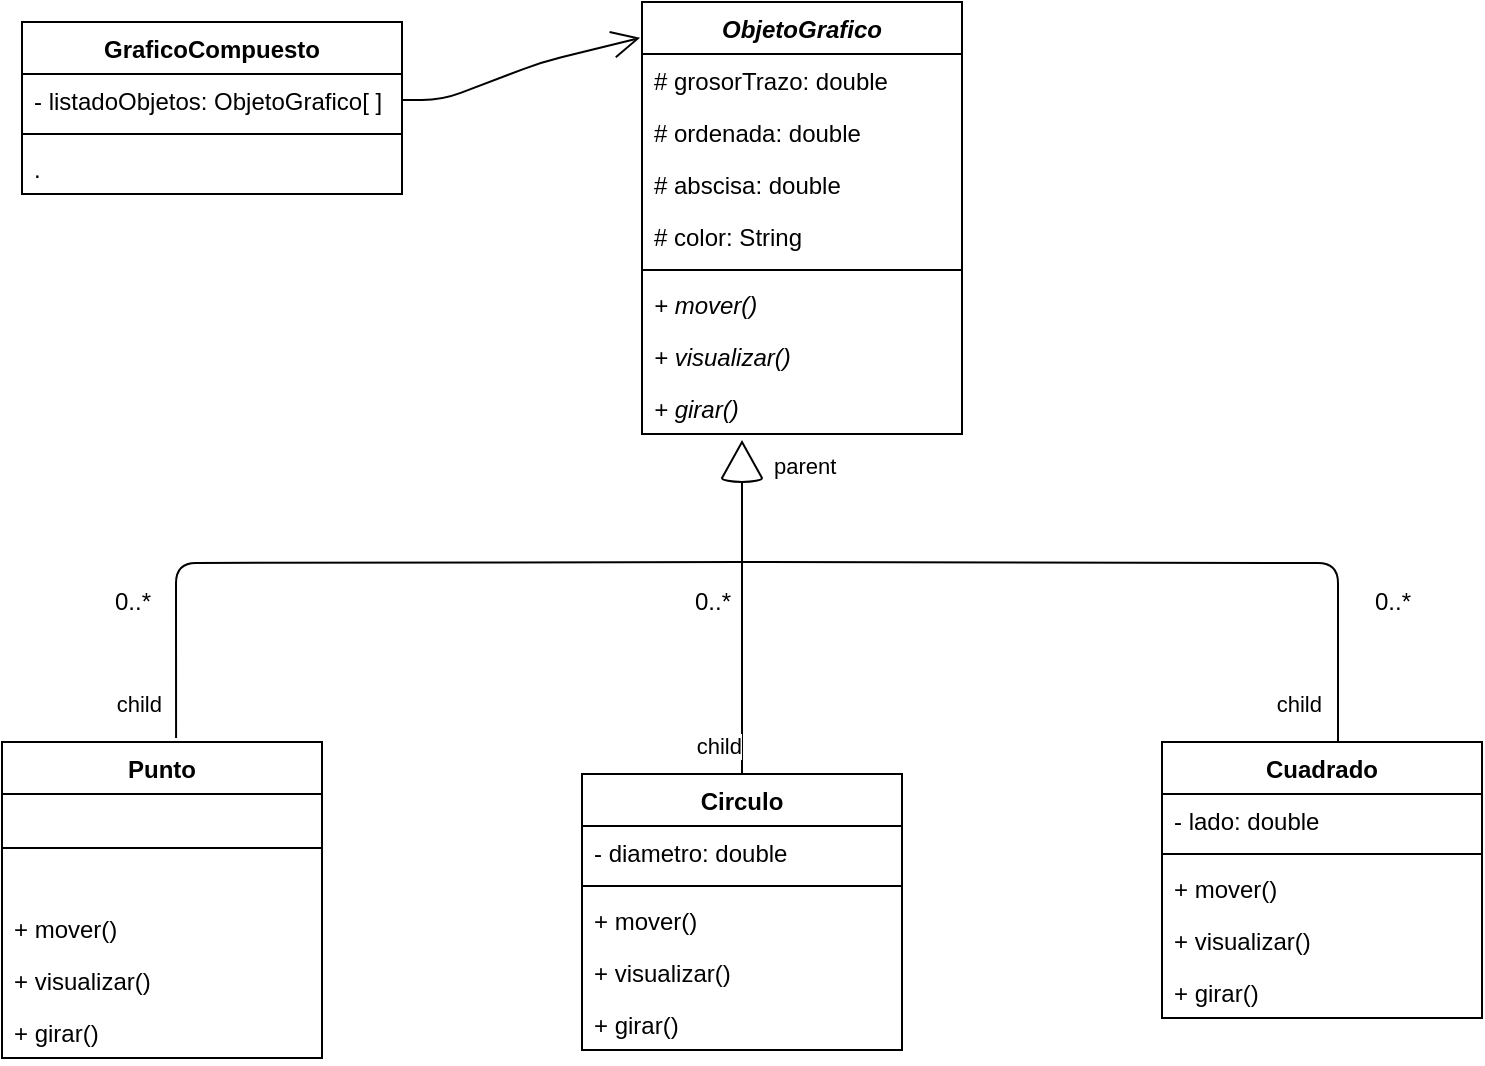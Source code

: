 <mxfile version="13.10.0" type="embed">
    <diagram id="NmHfYKVnpVAmySWXuaoD" name="Page-1">
        <mxGraphModel dx="894" dy="664" grid="1" gridSize="10" guides="1" tooltips="1" connect="1" arrows="1" fold="1" page="1" pageScale="1" pageWidth="827" pageHeight="1169" math="0" shadow="0">
            <root>
                <mxCell id="0"/>
                <mxCell id="1" parent="0"/>
                <mxCell id="2" value="ObjetoGrafico" style="swimlane;fontStyle=3;align=center;verticalAlign=top;childLayout=stackLayout;horizontal=1;startSize=26;horizontalStack=0;resizeParent=1;resizeParentMax=0;resizeLast=0;collapsible=1;marginBottom=0;" parent="1" vertex="1">
                    <mxGeometry x="350" y="130" width="160" height="216" as="geometry"/>
                </mxCell>
                <mxCell id="3" value="# grosorTrazo: double" style="text;strokeColor=none;fillColor=none;align=left;verticalAlign=top;spacingLeft=4;spacingRight=4;overflow=hidden;rotatable=0;points=[[0,0.5],[1,0.5]];portConstraint=eastwest;" parent="2" vertex="1">
                    <mxGeometry y="26" width="160" height="26" as="geometry"/>
                </mxCell>
                <mxCell id="7" value="# ordenada: double" style="text;strokeColor=none;fillColor=none;align=left;verticalAlign=top;spacingLeft=4;spacingRight=4;overflow=hidden;rotatable=0;points=[[0,0.5],[1,0.5]];portConstraint=eastwest;" parent="2" vertex="1">
                    <mxGeometry y="52" width="160" height="26" as="geometry"/>
                </mxCell>
                <mxCell id="8" value="# abscisa: double" style="text;strokeColor=none;fillColor=none;align=left;verticalAlign=top;spacingLeft=4;spacingRight=4;overflow=hidden;rotatable=0;points=[[0,0.5],[1,0.5]];portConstraint=eastwest;" parent="2" vertex="1">
                    <mxGeometry y="78" width="160" height="26" as="geometry"/>
                </mxCell>
                <mxCell id="9" value="# color: String" style="text;strokeColor=none;fillColor=none;align=left;verticalAlign=top;spacingLeft=4;spacingRight=4;overflow=hidden;rotatable=0;points=[[0,0.5],[1,0.5]];portConstraint=eastwest;" parent="2" vertex="1">
                    <mxGeometry y="104" width="160" height="26" as="geometry"/>
                </mxCell>
                <mxCell id="4" value="" style="line;strokeWidth=1;fillColor=none;align=left;verticalAlign=middle;spacingTop=-1;spacingLeft=3;spacingRight=3;rotatable=0;labelPosition=right;points=[];portConstraint=eastwest;" parent="2" vertex="1">
                    <mxGeometry y="130" width="160" height="8" as="geometry"/>
                </mxCell>
                <mxCell id="5" value="+ mover()" style="text;strokeColor=none;fillColor=none;align=left;verticalAlign=top;spacingLeft=4;spacingRight=4;overflow=hidden;rotatable=0;points=[[0,0.5],[1,0.5]];portConstraint=eastwest;fontStyle=2" parent="2" vertex="1">
                    <mxGeometry y="138" width="160" height="26" as="geometry"/>
                </mxCell>
                <mxCell id="10" value="+ visualizar()" style="text;strokeColor=none;fillColor=none;align=left;verticalAlign=top;spacingLeft=4;spacingRight=4;overflow=hidden;rotatable=0;points=[[0,0.5],[1,0.5]];portConstraint=eastwest;fontStyle=2" parent="2" vertex="1">
                    <mxGeometry y="164" width="160" height="26" as="geometry"/>
                </mxCell>
                <mxCell id="11" value="+ girar()" style="text;strokeColor=none;fillColor=none;align=left;verticalAlign=top;spacingLeft=4;spacingRight=4;overflow=hidden;rotatable=0;points=[[0,0.5],[1,0.5]];portConstraint=eastwest;fontStyle=2" parent="2" vertex="1">
                    <mxGeometry y="190" width="160" height="26" as="geometry"/>
                </mxCell>
                <mxCell id="12" value="Punto" style="swimlane;fontStyle=1;align=center;verticalAlign=top;childLayout=stackLayout;horizontal=1;startSize=26;horizontalStack=0;resizeParent=1;resizeParentMax=0;resizeLast=0;collapsible=1;marginBottom=0;" parent="1" vertex="1">
                    <mxGeometry x="30" y="500" width="160" height="158" as="geometry"/>
                </mxCell>
                <mxCell id="17" value="" style="line;strokeWidth=1;fillColor=none;align=left;verticalAlign=middle;spacingTop=-1;spacingLeft=3;spacingRight=3;rotatable=0;labelPosition=right;points=[];portConstraint=eastwest;" parent="12" vertex="1">
                    <mxGeometry y="26" width="160" height="54" as="geometry"/>
                </mxCell>
                <mxCell id="18" value="+ mover()" style="text;strokeColor=none;fillColor=none;align=left;verticalAlign=top;spacingLeft=4;spacingRight=4;overflow=hidden;rotatable=0;points=[[0,0.5],[1,0.5]];portConstraint=eastwest;" parent="12" vertex="1">
                    <mxGeometry y="80" width="160" height="26" as="geometry"/>
                </mxCell>
                <mxCell id="19" value="+ visualizar()" style="text;strokeColor=none;fillColor=none;align=left;verticalAlign=top;spacingLeft=4;spacingRight=4;overflow=hidden;rotatable=0;points=[[0,0.5],[1,0.5]];portConstraint=eastwest;" parent="12" vertex="1">
                    <mxGeometry y="106" width="160" height="26" as="geometry"/>
                </mxCell>
                <mxCell id="20" value="+ girar()" style="text;strokeColor=none;fillColor=none;align=left;verticalAlign=top;spacingLeft=4;spacingRight=4;overflow=hidden;rotatable=0;points=[[0,0.5],[1,0.5]];portConstraint=eastwest;" parent="12" vertex="1">
                    <mxGeometry y="132" width="160" height="26" as="geometry"/>
                </mxCell>
                <mxCell id="21" value="Circulo" style="swimlane;fontStyle=1;align=center;verticalAlign=top;childLayout=stackLayout;horizontal=1;startSize=26;horizontalStack=0;resizeParent=1;resizeParentMax=0;resizeLast=0;collapsible=1;marginBottom=0;" parent="1" vertex="1">
                    <mxGeometry x="320" y="516" width="160" height="138" as="geometry"/>
                </mxCell>
                <mxCell id="22" value="- diametro: double" style="text;strokeColor=none;fillColor=none;align=left;verticalAlign=top;spacingLeft=4;spacingRight=4;overflow=hidden;rotatable=0;points=[[0,0.5],[1,0.5]];portConstraint=eastwest;" parent="21" vertex="1">
                    <mxGeometry y="26" width="160" height="26" as="geometry"/>
                </mxCell>
                <mxCell id="26" value="" style="line;strokeWidth=1;fillColor=none;align=left;verticalAlign=middle;spacingTop=-1;spacingLeft=3;spacingRight=3;rotatable=0;labelPosition=right;points=[];portConstraint=eastwest;" parent="21" vertex="1">
                    <mxGeometry y="52" width="160" height="8" as="geometry"/>
                </mxCell>
                <mxCell id="27" value="+ mover()" style="text;strokeColor=none;fillColor=none;align=left;verticalAlign=top;spacingLeft=4;spacingRight=4;overflow=hidden;rotatable=0;points=[[0,0.5],[1,0.5]];portConstraint=eastwest;" parent="21" vertex="1">
                    <mxGeometry y="60" width="160" height="26" as="geometry"/>
                </mxCell>
                <mxCell id="28" value="+ visualizar()" style="text;strokeColor=none;fillColor=none;align=left;verticalAlign=top;spacingLeft=4;spacingRight=4;overflow=hidden;rotatable=0;points=[[0,0.5],[1,0.5]];portConstraint=eastwest;" parent="21" vertex="1">
                    <mxGeometry y="86" width="160" height="26" as="geometry"/>
                </mxCell>
                <mxCell id="29" value="+ girar()" style="text;strokeColor=none;fillColor=none;align=left;verticalAlign=top;spacingLeft=4;spacingRight=4;overflow=hidden;rotatable=0;points=[[0,0.5],[1,0.5]];portConstraint=eastwest;" parent="21" vertex="1">
                    <mxGeometry y="112" width="160" height="26" as="geometry"/>
                </mxCell>
                <mxCell id="30" value="Cuadrado" style="swimlane;fontStyle=1;align=center;verticalAlign=top;childLayout=stackLayout;horizontal=1;startSize=26;horizontalStack=0;resizeParent=1;resizeParentMax=0;resizeLast=0;collapsible=1;marginBottom=0;" parent="1" vertex="1">
                    <mxGeometry x="610" y="500" width="160" height="138" as="geometry"/>
                </mxCell>
                <mxCell id="31" value="- lado: double" style="text;strokeColor=none;fillColor=none;align=left;verticalAlign=top;spacingLeft=4;spacingRight=4;overflow=hidden;rotatable=0;points=[[0,0.5],[1,0.5]];portConstraint=eastwest;" parent="30" vertex="1">
                    <mxGeometry y="26" width="160" height="26" as="geometry"/>
                </mxCell>
                <mxCell id="35" value="" style="line;strokeWidth=1;fillColor=none;align=left;verticalAlign=middle;spacingTop=-1;spacingLeft=3;spacingRight=3;rotatable=0;labelPosition=right;points=[];portConstraint=eastwest;" parent="30" vertex="1">
                    <mxGeometry y="52" width="160" height="8" as="geometry"/>
                </mxCell>
                <mxCell id="36" value="+ mover()" style="text;strokeColor=none;fillColor=none;align=left;verticalAlign=top;spacingLeft=4;spacingRight=4;overflow=hidden;rotatable=0;points=[[0,0.5],[1,0.5]];portConstraint=eastwest;" parent="30" vertex="1">
                    <mxGeometry y="60" width="160" height="26" as="geometry"/>
                </mxCell>
                <mxCell id="37" value="+ visualizar()" style="text;strokeColor=none;fillColor=none;align=left;verticalAlign=top;spacingLeft=4;spacingRight=4;overflow=hidden;rotatable=0;points=[[0,0.5],[1,0.5]];portConstraint=eastwest;" parent="30" vertex="1">
                    <mxGeometry y="86" width="160" height="26" as="geometry"/>
                </mxCell>
                <mxCell id="38" value="+ girar()" style="text;strokeColor=none;fillColor=none;align=left;verticalAlign=top;spacingLeft=4;spacingRight=4;overflow=hidden;rotatable=0;points=[[0,0.5],[1,0.5]];portConstraint=eastwest;" parent="30" vertex="1">
                    <mxGeometry y="112" width="160" height="26" as="geometry"/>
                </mxCell>
                <mxCell id="61" value="" style="verticalLabelPosition=bottom;verticalAlign=top;html=1;shape=mxgraph.basic.cone2;dx=0.5;dy=0.9;" parent="1" vertex="1">
                    <mxGeometry x="390" y="350" width="20" height="20" as="geometry"/>
                </mxCell>
                <mxCell id="62" value="" style="endArrow=none;html=1;edgeStyle=orthogonalEdgeStyle;entryX=0.5;entryY=0;entryDx=0;entryDy=0;exitX=0;exitY=0;exitDx=10;exitDy=20;exitPerimeter=0;" parent="1" source="61" target="21" edge="1">
                    <mxGeometry relative="1" as="geometry">
                        <mxPoint x="340" y="440" as="sourcePoint"/>
                        <mxPoint x="500" y="440" as="targetPoint"/>
                    </mxGeometry>
                </mxCell>
                <mxCell id="63" value="parent" style="edgeLabel;resizable=0;html=1;align=left;verticalAlign=bottom;" parent="62" connectable="0" vertex="1">
                    <mxGeometry x="-1" relative="1" as="geometry">
                        <mxPoint x="14" as="offset"/>
                    </mxGeometry>
                </mxCell>
                <mxCell id="64" value="child" style="edgeLabel;resizable=0;html=1;align=right;verticalAlign=bottom;" parent="62" connectable="0" vertex="1">
                    <mxGeometry x="1" relative="1" as="geometry">
                        <mxPoint y="-6" as="offset"/>
                    </mxGeometry>
                </mxCell>
                <mxCell id="65" value="" style="endArrow=none;html=1;edgeStyle=orthogonalEdgeStyle;entryX=0.544;entryY=-0.013;entryDx=0;entryDy=0;entryPerimeter=0;" parent="1" target="12" edge="1">
                    <mxGeometry relative="1" as="geometry">
                        <mxPoint x="400" y="410" as="sourcePoint"/>
                        <mxPoint x="500" y="440" as="targetPoint"/>
                    </mxGeometry>
                </mxCell>
                <mxCell id="67" value="child" style="edgeLabel;resizable=0;html=1;align=right;verticalAlign=bottom;" parent="65" connectable="0" vertex="1">
                    <mxGeometry x="1" relative="1" as="geometry">
                        <mxPoint x="-7.04" y="-8" as="offset"/>
                    </mxGeometry>
                </mxCell>
                <mxCell id="68" value="" style="endArrow=none;html=1;edgeStyle=orthogonalEdgeStyle;entryX=0.55;entryY=0;entryDx=0;entryDy=0;entryPerimeter=0;" parent="1" target="30" edge="1">
                    <mxGeometry relative="1" as="geometry">
                        <mxPoint x="400" y="410" as="sourcePoint"/>
                        <mxPoint x="500" y="440" as="targetPoint"/>
                    </mxGeometry>
                </mxCell>
                <mxCell id="70" value="child" style="edgeLabel;resizable=0;html=1;align=right;verticalAlign=bottom;" parent="68" connectable="0" vertex="1">
                    <mxGeometry x="1" relative="1" as="geometry">
                        <mxPoint x="-8" y="-10" as="offset"/>
                    </mxGeometry>
                </mxCell>
                <mxCell id="73" value="GraficoCompuesto" style="swimlane;fontStyle=1;align=center;verticalAlign=top;childLayout=stackLayout;horizontal=1;startSize=26;horizontalStack=0;resizeParent=1;resizeParentMax=0;resizeLast=0;collapsible=1;marginBottom=0;" parent="1" vertex="1">
                    <mxGeometry x="40" y="140" width="190" height="86" as="geometry"/>
                </mxCell>
                <mxCell id="74" value="- listadoObjetos: ObjetoGrafico[ ]" style="text;strokeColor=none;fillColor=none;align=left;verticalAlign=top;spacingLeft=4;spacingRight=4;overflow=hidden;rotatable=0;points=[[0,0.5],[1,0.5]];portConstraint=eastwest;" parent="73" vertex="1">
                    <mxGeometry y="26" width="190" height="26" as="geometry"/>
                </mxCell>
                <mxCell id="75" value="" style="line;strokeWidth=1;fillColor=none;align=left;verticalAlign=middle;spacingTop=-1;spacingLeft=3;spacingRight=3;rotatable=0;labelPosition=right;points=[];portConstraint=eastwest;" parent="73" vertex="1">
                    <mxGeometry y="52" width="190" height="8" as="geometry"/>
                </mxCell>
                <mxCell id="76" value="." style="text;strokeColor=none;fillColor=none;align=left;verticalAlign=top;spacingLeft=4;spacingRight=4;overflow=hidden;rotatable=0;points=[[0,0.5],[1,0.5]];portConstraint=eastwest;" parent="73" vertex="1">
                    <mxGeometry y="60" width="190" height="26" as="geometry"/>
                </mxCell>
                <mxCell id="79" value="" style="endArrow=open;endFill=1;endSize=12;html=1;entryX=-0.006;entryY=0.083;entryDx=0;entryDy=0;fillColor=none;exitX=1;exitY=0.5;exitDx=0;exitDy=0;entryPerimeter=0;" parent="1" source="74" target="2" edge="1">
                    <mxGeometry width="160" relative="1" as="geometry">
                        <mxPoint x="230" y="200" as="sourcePoint"/>
                        <mxPoint x="320" y="200" as="targetPoint"/>
                        <Array as="points">
                            <mxPoint x="250" y="179"/>
                            <mxPoint x="300" y="160"/>
                        </Array>
                    </mxGeometry>
                </mxCell>
                <mxCell id="80" value="0..*" style="text;html=1;align=center;verticalAlign=middle;resizable=0;points=[];autosize=1;" parent="1" vertex="1">
                    <mxGeometry x="80" y="420" width="30" height="20" as="geometry"/>
                </mxCell>
                <mxCell id="81" value="0..*" style="text;html=1;align=center;verticalAlign=middle;resizable=0;points=[];autosize=1;" parent="1" vertex="1">
                    <mxGeometry x="370" y="420" width="30" height="20" as="geometry"/>
                </mxCell>
                <mxCell id="82" value="0..*" style="text;html=1;align=center;verticalAlign=middle;resizable=0;points=[];autosize=1;" parent="1" vertex="1">
                    <mxGeometry x="710" y="420" width="30" height="20" as="geometry"/>
                </mxCell>
            </root>
        </mxGraphModel>
    </diagram>
</mxfile>